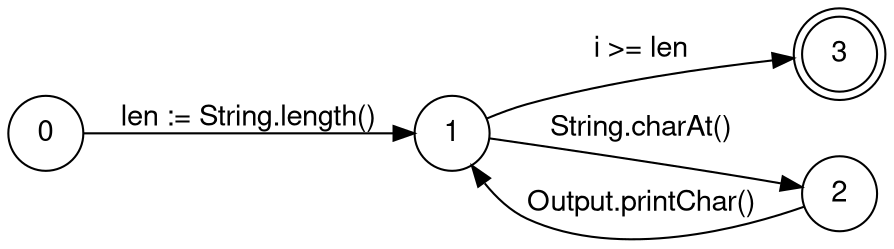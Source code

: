 digraph finite_state_machine {
	fontname="Helvetica,Arial,sans-serif"
	node [fontname="Helvetica,Arial,sans-serif"]
	edge [fontname="Helvetica,Arial,sans-serif"]
	rankdir=LR;
	node [shape = doublecircle]; 3;
	node [shape = circle];
	/* 0 -> 2 [label = "SS(B)"]; */
	/* 0 -> 1 [label = "SS(S)"]; */
	/* 1 -> 3 [label = "S($end)"]; */
	/* 2 -> 6 [label = "SS(b)"]; */
	/* 2 -> 5 [label = "SS(a)"]; */
	/* 2 -> 4 [label = "S(A)"]; */
	/* 5 -> 7 [label = "S(b)"]; */
	/* 5 -> 5 [label = "S(a)"]; */
	/* 6 -> 6 [label = "S(b)"]; */
	/* 6 -> 5 [label = "S(a)"]; */
	/* 7 -> 8 [label = "S(b)"]; */
	/* 7 -> 5 [label = "S(a)"]; */
	/* 8 -> 6 [label = "S(b)"]; */
	/* 8 -> 5 [label = "S(a)"]; */
    1 -> 3 [label = "i >= len"];
    0 -> 1 [label = "len := String.length()"];
    1 -> 2 [label = "String.charAt()"];
    2 -> 1 [label = "Output.printChar()"];
}
